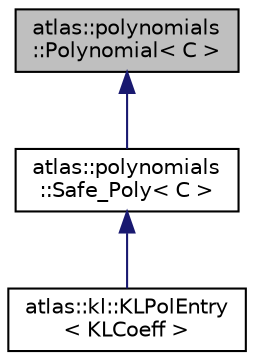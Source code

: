 digraph "atlas::polynomials::Polynomial&lt; C &gt;"
{
  edge [fontname="Helvetica",fontsize="10",labelfontname="Helvetica",labelfontsize="10"];
  node [fontname="Helvetica",fontsize="10",shape=record];
  Node1 [label="atlas::polynomials\l::Polynomial\< C \>",height=0.2,width=0.4,color="black", fillcolor="grey75", style="filled", fontcolor="black"];
  Node1 -> Node2 [dir="back",color="midnightblue",fontsize="10",style="solid",fontname="Helvetica"];
  Node2 [label="atlas::polynomials\l::Safe_Poly\< C \>",height=0.2,width=0.4,color="black", fillcolor="white", style="filled",URL="$classatlas_1_1polynomials_1_1Safe__Poly.html"];
  Node2 -> Node3 [dir="back",color="midnightblue",fontsize="10",style="solid",fontname="Helvetica"];
  Node3 [label="atlas::kl::KLPolEntry\l\< KLCoeff \>",height=0.2,width=0.4,color="black", fillcolor="white", style="filled",URL="$classatlas_1_1kl_1_1KLPolEntry.html"];
}
